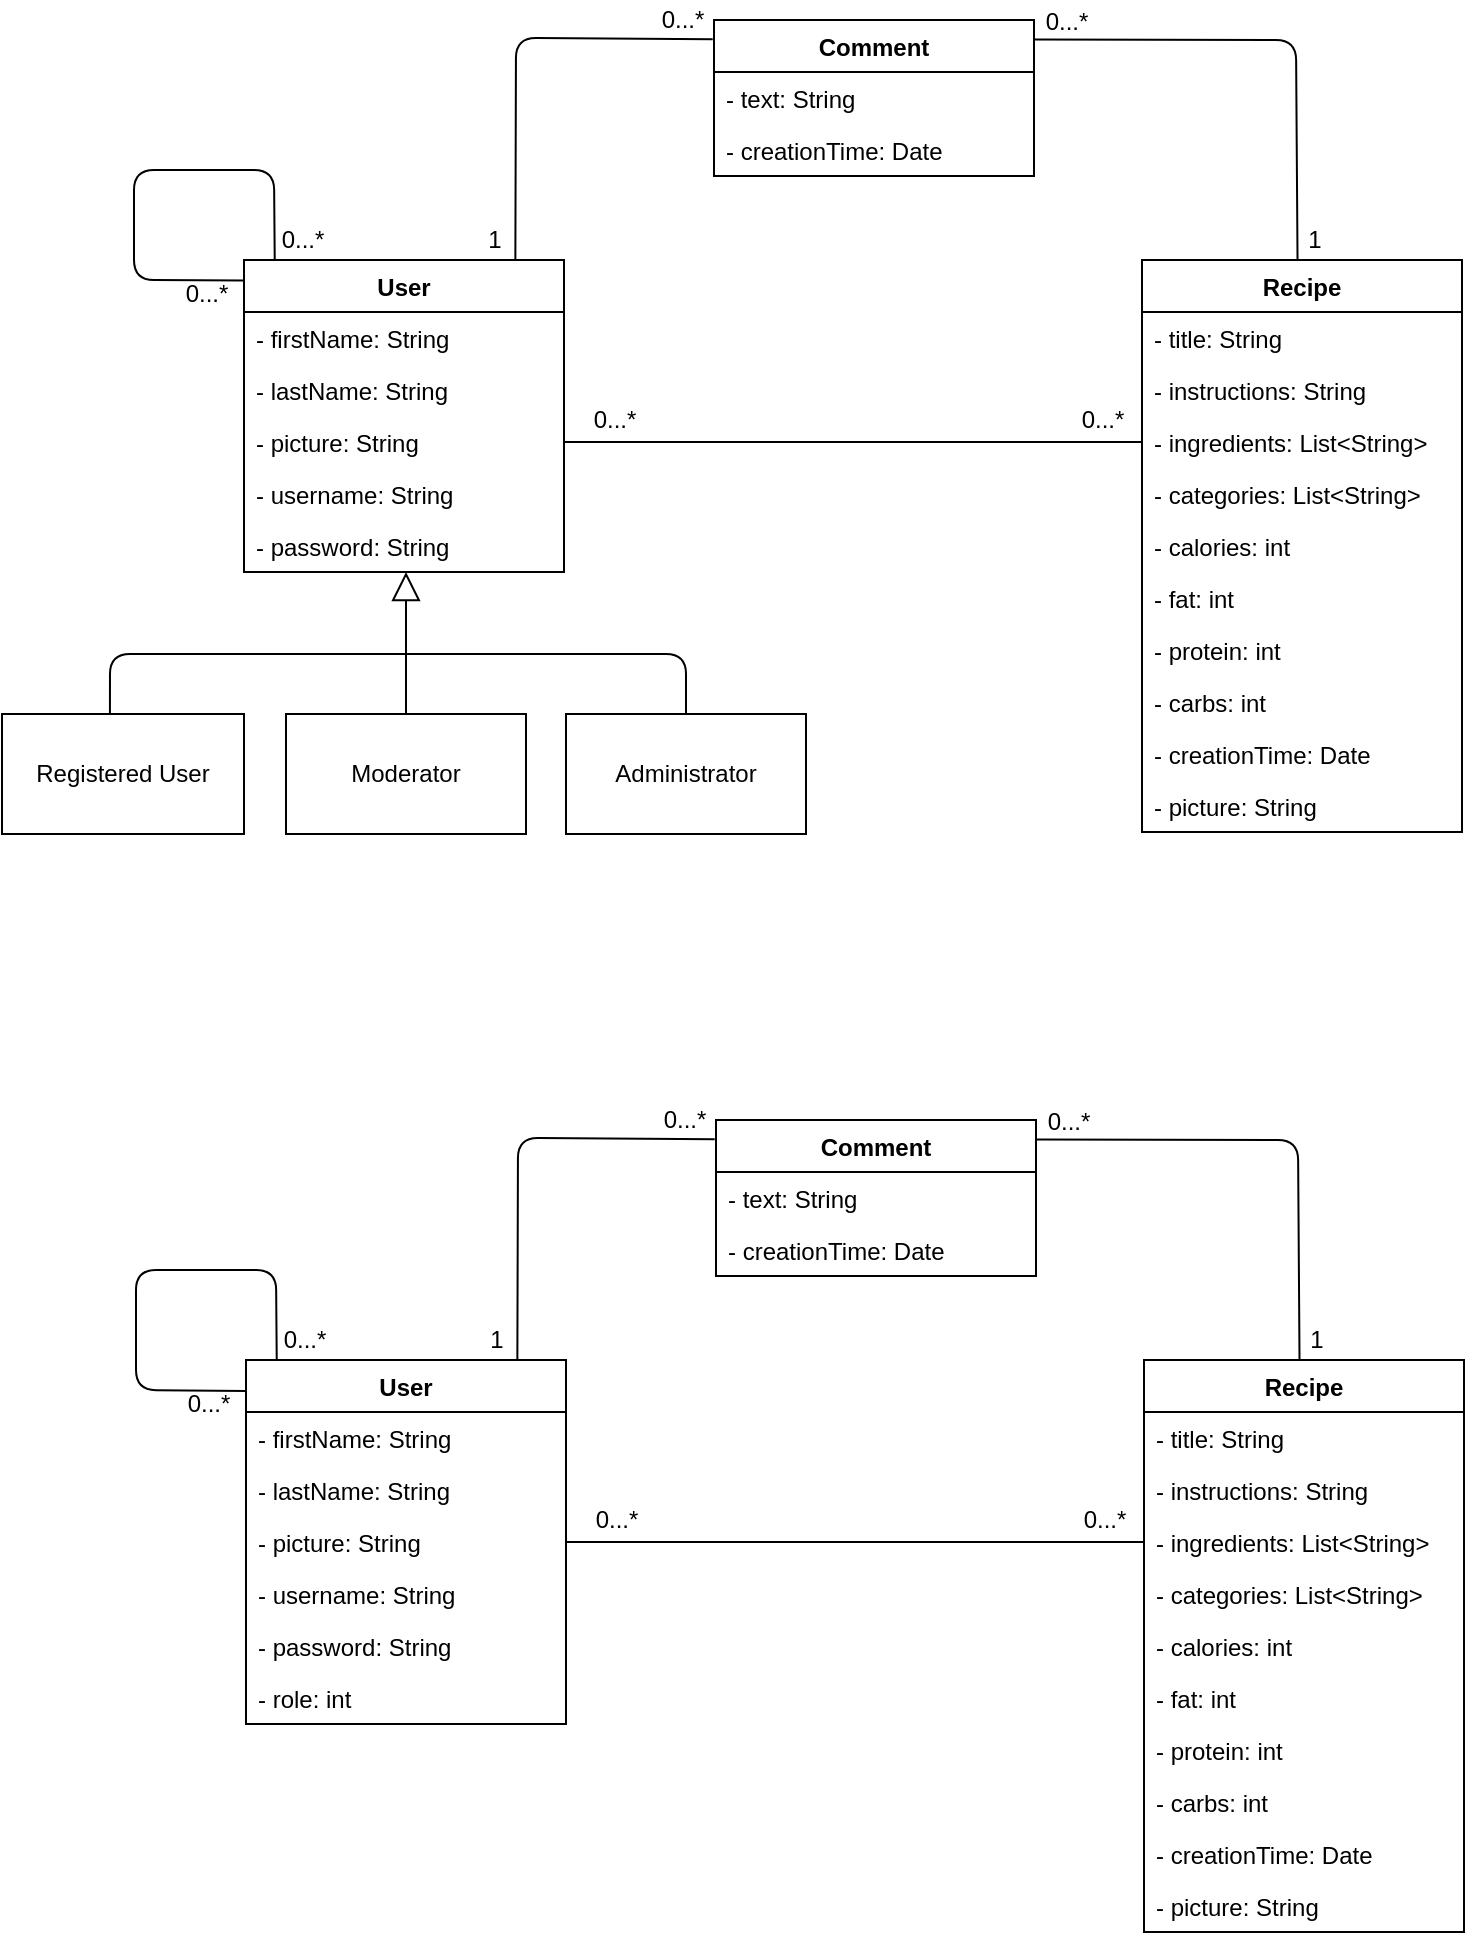 <mxfile version="13.9.8" type="device"><diagram id="U8gXAKNHkGwuQdSAH4Lm" name="Page-1"><mxGraphModel dx="2012" dy="680" grid="1" gridSize="10" guides="1" tooltips="1" connect="1" arrows="1" fold="1" page="1" pageScale="1" pageWidth="827" pageHeight="1169" math="0" shadow="0"><root><mxCell id="0"/><mxCell id="1" parent="0"/><mxCell id="fFwwaKKDndFWqP_F9F3J-2" value="Registered User" style="rounded=0;whiteSpace=wrap;html=1;" parent="1" vertex="1"><mxGeometry x="-780" y="387" width="121" height="60" as="geometry"/></mxCell><mxCell id="05JTSwYzqi0tmH8Jq9xY-9" value="" style="edgeStyle=none;html=1;endSize=12;endArrow=block;endFill=0;entryX=0.5;entryY=1;entryDx=0;entryDy=0;" parent="1" edge="1"><mxGeometry width="160" relative="1" as="geometry"><mxPoint x="-578" y="356" as="sourcePoint"/><mxPoint x="-578" y="316" as="targetPoint"/></mxGeometry></mxCell><mxCell id="05JTSwYzqi0tmH8Jq9xY-12" value="" style="endArrow=none;html=1;exitX=0.446;exitY=0;exitDx=0;exitDy=0;exitPerimeter=0;" parent="1" source="fFwwaKKDndFWqP_F9F3J-2" edge="1"><mxGeometry width="50" height="50" relative="1" as="geometry"><mxPoint x="-726" y="386" as="sourcePoint"/><mxPoint x="-578" y="357" as="targetPoint"/><Array as="points"><mxPoint x="-726" y="357"/></Array></mxGeometry></mxCell><mxCell id="05JTSwYzqi0tmH8Jq9xY-13" value="" style="endArrow=none;html=1;exitX=0.5;exitY=0;exitDx=0;exitDy=0;" parent="1" edge="1"><mxGeometry width="50" height="50" relative="1" as="geometry"><mxPoint x="-438" y="387" as="sourcePoint"/><mxPoint x="-578" y="357" as="targetPoint"/><Array as="points"><mxPoint x="-438" y="357"/></Array></mxGeometry></mxCell><mxCell id="05JTSwYzqi0tmH8Jq9xY-22" value="" style="endArrow=none;html=1;entryX=0.096;entryY=-0.003;entryDx=0;entryDy=0;entryPerimeter=0;exitX=0.002;exitY=0.066;exitDx=0;exitDy=0;exitPerimeter=0;" parent="1" source="SnQHnRXfoOHkf5jqI0Zq-30" target="SnQHnRXfoOHkf5jqI0Zq-30" edge="1"><mxGeometry width="50" height="50" relative="1" as="geometry"><mxPoint x="-680" y="170" as="sourcePoint"/><mxPoint x="-644" y="150" as="targetPoint"/><Array as="points"><mxPoint x="-714" y="170"/><mxPoint x="-714" y="115"/><mxPoint x="-644" y="115"/></Array></mxGeometry></mxCell><mxCell id="05JTSwYzqi0tmH8Jq9xY-24" value="0...*" style="text;html=1;align=center;verticalAlign=middle;resizable=0;points=[];autosize=1;" parent="1" vertex="1"><mxGeometry x="-650" y="140" width="40" height="20" as="geometry"/></mxCell><mxCell id="05JTSwYzqi0tmH8Jq9xY-25" value="0...*" style="text;html=1;align=center;verticalAlign=middle;resizable=0;points=[];autosize=1;" parent="1" vertex="1"><mxGeometry x="-698" y="167" width="40" height="20" as="geometry"/></mxCell><mxCell id="05JTSwYzqi0tmH8Jq9xY-30" value="" style="endArrow=none;html=1;exitX=0.486;exitY=-0.001;exitDx=0;exitDy=0;exitPerimeter=0;entryX=1;entryY=0.125;entryDx=0;entryDy=0;entryPerimeter=0;" parent="1" source="SnQHnRXfoOHkf5jqI0Zq-5" target="SnQHnRXfoOHkf5jqI0Zq-19" edge="1"><mxGeometry width="50" height="50" relative="1" as="geometry"><mxPoint x="-144" y="150" as="sourcePoint"/><mxPoint x="-244" y="50" as="targetPoint"/><Array as="points"><mxPoint x="-133" y="50"/></Array></mxGeometry></mxCell><mxCell id="05JTSwYzqi0tmH8Jq9xY-34" value="1" style="text;html=1;align=center;verticalAlign=middle;resizable=0;points=[];autosize=1;" parent="1" vertex="1"><mxGeometry x="-134" y="140" width="20" height="20" as="geometry"/></mxCell><mxCell id="05JTSwYzqi0tmH8Jq9xY-35" value="0...*" style="text;html=1;align=center;verticalAlign=middle;resizable=0;points=[];autosize=1;" parent="1" vertex="1"><mxGeometry x="-268" y="31" width="40" height="20" as="geometry"/></mxCell><mxCell id="05JTSwYzqi0tmH8Jq9xY-36" value="" style="endArrow=none;html=1;entryX=0;entryY=0.5;entryDx=0;entryDy=0;exitX=1;exitY=0.5;exitDx=0;exitDy=0;" parent="1" source="SnQHnRXfoOHkf5jqI0Zq-33" target="SnQHnRXfoOHkf5jqI0Zq-10" edge="1"><mxGeometry width="50" height="50" relative="1" as="geometry"><mxPoint x="-410.32" y="249.172" as="sourcePoint"/><mxPoint x="-209.68" y="249.44" as="targetPoint"/></mxGeometry></mxCell><mxCell id="05JTSwYzqi0tmH8Jq9xY-38" value="0...*" style="text;html=1;align=center;verticalAlign=middle;resizable=0;points=[];autosize=1;" parent="1" vertex="1"><mxGeometry x="-494" y="230" width="40" height="20" as="geometry"/></mxCell><mxCell id="05JTSwYzqi0tmH8Jq9xY-39" value="0...*" style="text;html=1;align=center;verticalAlign=middle;resizable=0;points=[];autosize=1;" parent="1" vertex="1"><mxGeometry x="-249.76" y="230" width="40" height="20" as="geometry"/></mxCell><mxCell id="ucuXB5kv-wwgIhNws_qR-1" value="Moderator" style="rounded=0;whiteSpace=wrap;html=1;" parent="1" vertex="1"><mxGeometry x="-638" y="387" width="120" height="60" as="geometry"/></mxCell><mxCell id="ucuXB5kv-wwgIhNws_qR-2" value="Administrator" style="rounded=0;whiteSpace=wrap;html=1;" parent="1" vertex="1"><mxGeometry x="-498" y="387" width="120" height="60" as="geometry"/></mxCell><mxCell id="ucuXB5kv-wwgIhNws_qR-3" value="" style="endArrow=none;html=1;exitX=0.5;exitY=0;exitDx=0;exitDy=0;" parent="1" source="ucuXB5kv-wwgIhNws_qR-1" edge="1"><mxGeometry width="50" height="50" relative="1" as="geometry"><mxPoint x="-448" y="406" as="sourcePoint"/><mxPoint x="-578" y="356" as="targetPoint"/></mxGeometry></mxCell><mxCell id="SnQHnRXfoOHkf5jqI0Zq-5" value="Recipe" style="swimlane;fontStyle=1;align=center;verticalAlign=top;childLayout=stackLayout;horizontal=1;startSize=26;horizontalStack=0;resizeParent=1;resizeParentMax=0;resizeLast=0;collapsible=1;marginBottom=0;" parent="1" vertex="1"><mxGeometry x="-210" y="160" width="160" height="286" as="geometry"/></mxCell><mxCell id="SnQHnRXfoOHkf5jqI0Zq-6" value="- title: String" style="text;align=left;verticalAlign=top;spacingLeft=4;spacingRight=4;overflow=hidden;rotatable=0;points=[[0,0.5],[1,0.5]];portConstraint=eastwest;" parent="SnQHnRXfoOHkf5jqI0Zq-5" vertex="1"><mxGeometry y="26" width="160" height="26" as="geometry"/></mxCell><mxCell id="SnQHnRXfoOHkf5jqI0Zq-8" value="- instructions: String" style="text;align=left;verticalAlign=top;spacingLeft=4;spacingRight=4;overflow=hidden;rotatable=0;points=[[0,0.5],[1,0.5]];portConstraint=eastwest;" parent="SnQHnRXfoOHkf5jqI0Zq-5" vertex="1"><mxGeometry y="52" width="160" height="26" as="geometry"/></mxCell><mxCell id="SnQHnRXfoOHkf5jqI0Zq-10" value="- ingredients: List&lt;String&gt;" style="text;align=left;verticalAlign=top;spacingLeft=4;spacingRight=4;overflow=hidden;rotatable=0;points=[[0,0.5],[1,0.5]];portConstraint=eastwest;" parent="SnQHnRXfoOHkf5jqI0Zq-5" vertex="1"><mxGeometry y="78" width="160" height="26" as="geometry"/></mxCell><mxCell id="SnQHnRXfoOHkf5jqI0Zq-11" value="- categories: List&lt;String&gt;" style="text;align=left;verticalAlign=top;spacingLeft=4;spacingRight=4;overflow=hidden;rotatable=0;points=[[0,0.5],[1,0.5]];portConstraint=eastwest;" parent="SnQHnRXfoOHkf5jqI0Zq-5" vertex="1"><mxGeometry y="104" width="160" height="26" as="geometry"/></mxCell><mxCell id="SnQHnRXfoOHkf5jqI0Zq-12" value="- calories: int" style="text;align=left;verticalAlign=top;spacingLeft=4;spacingRight=4;overflow=hidden;rotatable=0;points=[[0,0.5],[1,0.5]];portConstraint=eastwest;" parent="SnQHnRXfoOHkf5jqI0Zq-5" vertex="1"><mxGeometry y="130" width="160" height="26" as="geometry"/></mxCell><mxCell id="SnQHnRXfoOHkf5jqI0Zq-13" value="- fat: int" style="text;align=left;verticalAlign=top;spacingLeft=4;spacingRight=4;overflow=hidden;rotatable=0;points=[[0,0.5],[1,0.5]];portConstraint=eastwest;" parent="SnQHnRXfoOHkf5jqI0Zq-5" vertex="1"><mxGeometry y="156" width="160" height="26" as="geometry"/></mxCell><mxCell id="SnQHnRXfoOHkf5jqI0Zq-14" value="- protein: int" style="text;align=left;verticalAlign=top;spacingLeft=4;spacingRight=4;overflow=hidden;rotatable=0;points=[[0,0.5],[1,0.5]];portConstraint=eastwest;" parent="SnQHnRXfoOHkf5jqI0Zq-5" vertex="1"><mxGeometry y="182" width="160" height="26" as="geometry"/></mxCell><mxCell id="SnQHnRXfoOHkf5jqI0Zq-15" value="- carbs: int" style="text;align=left;verticalAlign=top;spacingLeft=4;spacingRight=4;overflow=hidden;rotatable=0;points=[[0,0.5],[1,0.5]];portConstraint=eastwest;" parent="SnQHnRXfoOHkf5jqI0Zq-5" vertex="1"><mxGeometry y="208" width="160" height="26" as="geometry"/></mxCell><mxCell id="SnQHnRXfoOHkf5jqI0Zq-16" value="- creationTime: Date" style="text;align=left;verticalAlign=top;spacingLeft=4;spacingRight=4;overflow=hidden;rotatable=0;points=[[0,0.5],[1,0.5]];portConstraint=eastwest;" parent="SnQHnRXfoOHkf5jqI0Zq-5" vertex="1"><mxGeometry y="234" width="160" height="26" as="geometry"/></mxCell><mxCell id="SnQHnRXfoOHkf5jqI0Zq-17" value="- picture: String" style="text;align=left;verticalAlign=top;spacingLeft=4;spacingRight=4;overflow=hidden;rotatable=0;points=[[0,0.5],[1,0.5]];portConstraint=eastwest;" parent="SnQHnRXfoOHkf5jqI0Zq-5" vertex="1"><mxGeometry y="260" width="160" height="26" as="geometry"/></mxCell><mxCell id="SnQHnRXfoOHkf5jqI0Zq-19" value="Comment" style="swimlane;fontStyle=1;align=center;verticalAlign=top;childLayout=stackLayout;horizontal=1;startSize=26;horizontalStack=0;resizeParent=1;resizeParentMax=0;resizeLast=0;collapsible=1;marginBottom=0;" parent="1" vertex="1"><mxGeometry x="-424" y="40" width="160" height="78" as="geometry"/></mxCell><mxCell id="SnQHnRXfoOHkf5jqI0Zq-20" value="- text: String" style="text;align=left;verticalAlign=top;spacingLeft=4;spacingRight=4;overflow=hidden;rotatable=0;points=[[0,0.5],[1,0.5]];portConstraint=eastwest;" parent="SnQHnRXfoOHkf5jqI0Zq-19" vertex="1"><mxGeometry y="26" width="160" height="26" as="geometry"/></mxCell><mxCell id="SnQHnRXfoOHkf5jqI0Zq-21" value="- creationTime: Date" style="text;align=left;verticalAlign=top;spacingLeft=4;spacingRight=4;overflow=hidden;rotatable=0;points=[[0,0.5],[1,0.5]];portConstraint=eastwest;" parent="SnQHnRXfoOHkf5jqI0Zq-19" vertex="1"><mxGeometry y="52" width="160" height="26" as="geometry"/></mxCell><mxCell id="SnQHnRXfoOHkf5jqI0Zq-30" value="User" style="swimlane;fontStyle=1;align=center;verticalAlign=top;childLayout=stackLayout;horizontal=1;startSize=26;horizontalStack=0;resizeParent=1;resizeParentMax=0;resizeLast=0;collapsible=1;marginBottom=0;" parent="1" vertex="1"><mxGeometry x="-659" y="160" width="160" height="156" as="geometry"/></mxCell><mxCell id="SnQHnRXfoOHkf5jqI0Zq-31" value="- firstName: String" style="text;align=left;verticalAlign=top;spacingLeft=4;spacingRight=4;overflow=hidden;rotatable=0;points=[[0,0.5],[1,0.5]];portConstraint=eastwest;" parent="SnQHnRXfoOHkf5jqI0Zq-30" vertex="1"><mxGeometry y="26" width="160" height="26" as="geometry"/></mxCell><mxCell id="SnQHnRXfoOHkf5jqI0Zq-32" value="- lastName: String" style="text;align=left;verticalAlign=top;spacingLeft=4;spacingRight=4;overflow=hidden;rotatable=0;points=[[0,0.5],[1,0.5]];portConstraint=eastwest;" parent="SnQHnRXfoOHkf5jqI0Zq-30" vertex="1"><mxGeometry y="52" width="160" height="26" as="geometry"/></mxCell><mxCell id="SnQHnRXfoOHkf5jqI0Zq-33" value="- picture: String" style="text;align=left;verticalAlign=top;spacingLeft=4;spacingRight=4;overflow=hidden;rotatable=0;points=[[0,0.5],[1,0.5]];portConstraint=eastwest;" parent="SnQHnRXfoOHkf5jqI0Zq-30" vertex="1"><mxGeometry y="78" width="160" height="26" as="geometry"/></mxCell><mxCell id="SnQHnRXfoOHkf5jqI0Zq-34" value="- username: String" style="text;align=left;verticalAlign=top;spacingLeft=4;spacingRight=4;overflow=hidden;rotatable=0;points=[[0,0.5],[1,0.5]];portConstraint=eastwest;" parent="SnQHnRXfoOHkf5jqI0Zq-30" vertex="1"><mxGeometry y="104" width="160" height="26" as="geometry"/></mxCell><mxCell id="SnQHnRXfoOHkf5jqI0Zq-35" value="- password: String" style="text;align=left;verticalAlign=top;spacingLeft=4;spacingRight=4;overflow=hidden;rotatable=0;points=[[0,0.5],[1,0.5]];portConstraint=eastwest;" parent="SnQHnRXfoOHkf5jqI0Zq-30" vertex="1"><mxGeometry y="130" width="160" height="26" as="geometry"/></mxCell><mxCell id="SnQHnRXfoOHkf5jqI0Zq-42" value="" style="endArrow=none;html=1;exitX=0.848;exitY=0.001;exitDx=0;exitDy=0;exitPerimeter=0;entryX=-0.004;entryY=0.123;entryDx=0;entryDy=0;entryPerimeter=0;" parent="1" source="SnQHnRXfoOHkf5jqI0Zq-30" target="SnQHnRXfoOHkf5jqI0Zq-19" edge="1"><mxGeometry width="50" height="50" relative="1" as="geometry"><mxPoint x="-514" y="150" as="sourcePoint"/><mxPoint x="-434" y="49" as="targetPoint"/><Array as="points"><mxPoint x="-523" y="49"/></Array></mxGeometry></mxCell><mxCell id="SnQHnRXfoOHkf5jqI0Zq-43" value="1" style="text;html=1;align=center;verticalAlign=middle;resizable=0;points=[];autosize=1;" parent="1" vertex="1"><mxGeometry x="-544" y="140" width="20" height="20" as="geometry"/></mxCell><mxCell id="SnQHnRXfoOHkf5jqI0Zq-44" value="0...*" style="text;html=1;align=center;verticalAlign=middle;resizable=0;points=[];autosize=1;" parent="1" vertex="1"><mxGeometry x="-460" y="30" width="40" height="20" as="geometry"/></mxCell><mxCell id="SnQHnRXfoOHkf5jqI0Zq-49" value="" style="endArrow=none;html=1;exitX=0;exitY=0.085;exitDx=0;exitDy=0;exitPerimeter=0;entryX=0.096;entryY=-0.003;entryDx=0;entryDy=0;entryPerimeter=0;" parent="1" source="SnQHnRXfoOHkf5jqI0Zq-75" target="SnQHnRXfoOHkf5jqI0Zq-75" edge="1"><mxGeometry width="50" height="50" relative="1" as="geometry"><mxPoint x="-693" y="725" as="sourcePoint"/><mxPoint x="-643" y="700" as="targetPoint"/><Array as="points"><mxPoint x="-713" y="725"/><mxPoint x="-713" y="665"/><mxPoint x="-643" y="665"/></Array></mxGeometry></mxCell><mxCell id="SnQHnRXfoOHkf5jqI0Zq-50" value="0...*" style="text;html=1;align=center;verticalAlign=middle;resizable=0;points=[];autosize=1;" parent="1" vertex="1"><mxGeometry x="-649" y="690" width="40" height="20" as="geometry"/></mxCell><mxCell id="SnQHnRXfoOHkf5jqI0Zq-51" value="0...*" style="text;html=1;align=center;verticalAlign=middle;resizable=0;points=[];autosize=1;" parent="1" vertex="1"><mxGeometry x="-697" y="722" width="40" height="20" as="geometry"/></mxCell><mxCell id="SnQHnRXfoOHkf5jqI0Zq-52" value="" style="endArrow=none;html=1;exitX=0.486;exitY=-0.001;exitDx=0;exitDy=0;exitPerimeter=0;entryX=1;entryY=0.125;entryDx=0;entryDy=0;entryPerimeter=0;" parent="1" source="SnQHnRXfoOHkf5jqI0Zq-61" target="SnQHnRXfoOHkf5jqI0Zq-72" edge="1"><mxGeometry width="50" height="50" relative="1" as="geometry"><mxPoint x="-143" y="700" as="sourcePoint"/><mxPoint x="-243" y="600" as="targetPoint"/><Array as="points"><mxPoint x="-132" y="600"/></Array></mxGeometry></mxCell><mxCell id="SnQHnRXfoOHkf5jqI0Zq-53" value="1" style="text;html=1;align=center;verticalAlign=middle;resizable=0;points=[];autosize=1;" parent="1" vertex="1"><mxGeometry x="-133" y="690" width="20" height="20" as="geometry"/></mxCell><mxCell id="SnQHnRXfoOHkf5jqI0Zq-54" value="0...*" style="text;html=1;align=center;verticalAlign=middle;resizable=0;points=[];autosize=1;" parent="1" vertex="1"><mxGeometry x="-267" y="581" width="40" height="20" as="geometry"/></mxCell><mxCell id="SnQHnRXfoOHkf5jqI0Zq-55" value="" style="endArrow=none;html=1;entryX=0;entryY=0.5;entryDx=0;entryDy=0;exitX=1;exitY=0.5;exitDx=0;exitDy=0;" parent="1" source="SnQHnRXfoOHkf5jqI0Zq-78" target="SnQHnRXfoOHkf5jqI0Zq-64" edge="1"><mxGeometry width="50" height="50" relative="1" as="geometry"><mxPoint x="-409.32" y="799.172" as="sourcePoint"/><mxPoint x="-208.68" y="799.44" as="targetPoint"/></mxGeometry></mxCell><mxCell id="SnQHnRXfoOHkf5jqI0Zq-56" value="0...*" style="text;html=1;align=center;verticalAlign=middle;resizable=0;points=[];autosize=1;" parent="1" vertex="1"><mxGeometry x="-493" y="780" width="40" height="20" as="geometry"/></mxCell><mxCell id="SnQHnRXfoOHkf5jqI0Zq-57" value="0...*" style="text;html=1;align=center;verticalAlign=middle;resizable=0;points=[];autosize=1;" parent="1" vertex="1"><mxGeometry x="-248.76" y="780" width="40" height="20" as="geometry"/></mxCell><mxCell id="SnQHnRXfoOHkf5jqI0Zq-61" value="Recipe" style="swimlane;fontStyle=1;align=center;verticalAlign=top;childLayout=stackLayout;horizontal=1;startSize=26;horizontalStack=0;resizeParent=1;resizeParentMax=0;resizeLast=0;collapsible=1;marginBottom=0;" parent="1" vertex="1"><mxGeometry x="-209" y="710" width="160" height="286" as="geometry"/></mxCell><mxCell id="SnQHnRXfoOHkf5jqI0Zq-62" value="- title: String" style="text;align=left;verticalAlign=top;spacingLeft=4;spacingRight=4;overflow=hidden;rotatable=0;points=[[0,0.5],[1,0.5]];portConstraint=eastwest;" parent="SnQHnRXfoOHkf5jqI0Zq-61" vertex="1"><mxGeometry y="26" width="160" height="26" as="geometry"/></mxCell><mxCell id="SnQHnRXfoOHkf5jqI0Zq-63" value="- instructions: String" style="text;align=left;verticalAlign=top;spacingLeft=4;spacingRight=4;overflow=hidden;rotatable=0;points=[[0,0.5],[1,0.5]];portConstraint=eastwest;" parent="SnQHnRXfoOHkf5jqI0Zq-61" vertex="1"><mxGeometry y="52" width="160" height="26" as="geometry"/></mxCell><mxCell id="SnQHnRXfoOHkf5jqI0Zq-64" value="- ingredients: List&lt;String&gt;" style="text;align=left;verticalAlign=top;spacingLeft=4;spacingRight=4;overflow=hidden;rotatable=0;points=[[0,0.5],[1,0.5]];portConstraint=eastwest;" parent="SnQHnRXfoOHkf5jqI0Zq-61" vertex="1"><mxGeometry y="78" width="160" height="26" as="geometry"/></mxCell><mxCell id="SnQHnRXfoOHkf5jqI0Zq-65" value="- categories: List&lt;String&gt;" style="text;align=left;verticalAlign=top;spacingLeft=4;spacingRight=4;overflow=hidden;rotatable=0;points=[[0,0.5],[1,0.5]];portConstraint=eastwest;" parent="SnQHnRXfoOHkf5jqI0Zq-61" vertex="1"><mxGeometry y="104" width="160" height="26" as="geometry"/></mxCell><mxCell id="SnQHnRXfoOHkf5jqI0Zq-66" value="- calories: int" style="text;align=left;verticalAlign=top;spacingLeft=4;spacingRight=4;overflow=hidden;rotatable=0;points=[[0,0.5],[1,0.5]];portConstraint=eastwest;" parent="SnQHnRXfoOHkf5jqI0Zq-61" vertex="1"><mxGeometry y="130" width="160" height="26" as="geometry"/></mxCell><mxCell id="SnQHnRXfoOHkf5jqI0Zq-67" value="- fat: int" style="text;align=left;verticalAlign=top;spacingLeft=4;spacingRight=4;overflow=hidden;rotatable=0;points=[[0,0.5],[1,0.5]];portConstraint=eastwest;" parent="SnQHnRXfoOHkf5jqI0Zq-61" vertex="1"><mxGeometry y="156" width="160" height="26" as="geometry"/></mxCell><mxCell id="SnQHnRXfoOHkf5jqI0Zq-68" value="- protein: int" style="text;align=left;verticalAlign=top;spacingLeft=4;spacingRight=4;overflow=hidden;rotatable=0;points=[[0,0.5],[1,0.5]];portConstraint=eastwest;" parent="SnQHnRXfoOHkf5jqI0Zq-61" vertex="1"><mxGeometry y="182" width="160" height="26" as="geometry"/></mxCell><mxCell id="SnQHnRXfoOHkf5jqI0Zq-69" value="- carbs: int" style="text;align=left;verticalAlign=top;spacingLeft=4;spacingRight=4;overflow=hidden;rotatable=0;points=[[0,0.5],[1,0.5]];portConstraint=eastwest;" parent="SnQHnRXfoOHkf5jqI0Zq-61" vertex="1"><mxGeometry y="208" width="160" height="26" as="geometry"/></mxCell><mxCell id="SnQHnRXfoOHkf5jqI0Zq-70" value="- creationTime: Date" style="text;align=left;verticalAlign=top;spacingLeft=4;spacingRight=4;overflow=hidden;rotatable=0;points=[[0,0.5],[1,0.5]];portConstraint=eastwest;" parent="SnQHnRXfoOHkf5jqI0Zq-61" vertex="1"><mxGeometry y="234" width="160" height="26" as="geometry"/></mxCell><mxCell id="SnQHnRXfoOHkf5jqI0Zq-71" value="- picture: String" style="text;align=left;verticalAlign=top;spacingLeft=4;spacingRight=4;overflow=hidden;rotatable=0;points=[[0,0.5],[1,0.5]];portConstraint=eastwest;" parent="SnQHnRXfoOHkf5jqI0Zq-61" vertex="1"><mxGeometry y="260" width="160" height="26" as="geometry"/></mxCell><mxCell id="SnQHnRXfoOHkf5jqI0Zq-72" value="Comment" style="swimlane;fontStyle=1;align=center;verticalAlign=top;childLayout=stackLayout;horizontal=1;startSize=26;horizontalStack=0;resizeParent=1;resizeParentMax=0;resizeLast=0;collapsible=1;marginBottom=0;" parent="1" vertex="1"><mxGeometry x="-423" y="590" width="160" height="78" as="geometry"/></mxCell><mxCell id="SnQHnRXfoOHkf5jqI0Zq-73" value="- text: String" style="text;align=left;verticalAlign=top;spacingLeft=4;spacingRight=4;overflow=hidden;rotatable=0;points=[[0,0.5],[1,0.5]];portConstraint=eastwest;" parent="SnQHnRXfoOHkf5jqI0Zq-72" vertex="1"><mxGeometry y="26" width="160" height="26" as="geometry"/></mxCell><mxCell id="SnQHnRXfoOHkf5jqI0Zq-74" value="- creationTime: Date" style="text;align=left;verticalAlign=top;spacingLeft=4;spacingRight=4;overflow=hidden;rotatable=0;points=[[0,0.5],[1,0.5]];portConstraint=eastwest;" parent="SnQHnRXfoOHkf5jqI0Zq-72" vertex="1"><mxGeometry y="52" width="160" height="26" as="geometry"/></mxCell><mxCell id="SnQHnRXfoOHkf5jqI0Zq-75" value="User" style="swimlane;fontStyle=1;align=center;verticalAlign=top;childLayout=stackLayout;horizontal=1;startSize=26;horizontalStack=0;resizeParent=1;resizeParentMax=0;resizeLast=0;collapsible=1;marginBottom=0;" parent="1" vertex="1"><mxGeometry x="-658" y="710" width="160" height="182" as="geometry"/></mxCell><mxCell id="SnQHnRXfoOHkf5jqI0Zq-76" value="- firstName: String" style="text;align=left;verticalAlign=top;spacingLeft=4;spacingRight=4;overflow=hidden;rotatable=0;points=[[0,0.5],[1,0.5]];portConstraint=eastwest;" parent="SnQHnRXfoOHkf5jqI0Zq-75" vertex="1"><mxGeometry y="26" width="160" height="26" as="geometry"/></mxCell><mxCell id="SnQHnRXfoOHkf5jqI0Zq-77" value="- lastName: String" style="text;align=left;verticalAlign=top;spacingLeft=4;spacingRight=4;overflow=hidden;rotatable=0;points=[[0,0.5],[1,0.5]];portConstraint=eastwest;" parent="SnQHnRXfoOHkf5jqI0Zq-75" vertex="1"><mxGeometry y="52" width="160" height="26" as="geometry"/></mxCell><mxCell id="SnQHnRXfoOHkf5jqI0Zq-78" value="- picture: String" style="text;align=left;verticalAlign=top;spacingLeft=4;spacingRight=4;overflow=hidden;rotatable=0;points=[[0,0.5],[1,0.5]];portConstraint=eastwest;" parent="SnQHnRXfoOHkf5jqI0Zq-75" vertex="1"><mxGeometry y="78" width="160" height="26" as="geometry"/></mxCell><mxCell id="SnQHnRXfoOHkf5jqI0Zq-79" value="- username: String" style="text;align=left;verticalAlign=top;spacingLeft=4;spacingRight=4;overflow=hidden;rotatable=0;points=[[0,0.5],[1,0.5]];portConstraint=eastwest;" parent="SnQHnRXfoOHkf5jqI0Zq-75" vertex="1"><mxGeometry y="104" width="160" height="26" as="geometry"/></mxCell><mxCell id="SnQHnRXfoOHkf5jqI0Zq-80" value="- password: String" style="text;align=left;verticalAlign=top;spacingLeft=4;spacingRight=4;overflow=hidden;rotatable=0;points=[[0,0.5],[1,0.5]];portConstraint=eastwest;" parent="SnQHnRXfoOHkf5jqI0Zq-75" vertex="1"><mxGeometry y="130" width="160" height="26" as="geometry"/></mxCell><mxCell id="SnQHnRXfoOHkf5jqI0Zq-81" value="- role: int" style="text;align=left;verticalAlign=top;spacingLeft=4;spacingRight=4;overflow=hidden;rotatable=0;points=[[0,0.5],[1,0.5]];portConstraint=eastwest;" parent="SnQHnRXfoOHkf5jqI0Zq-75" vertex="1"><mxGeometry y="156" width="160" height="26" as="geometry"/></mxCell><mxCell id="SnQHnRXfoOHkf5jqI0Zq-82" value="" style="endArrow=none;html=1;exitX=0.848;exitY=0.001;exitDx=0;exitDy=0;exitPerimeter=0;entryX=-0.004;entryY=0.123;entryDx=0;entryDy=0;entryPerimeter=0;" parent="1" source="SnQHnRXfoOHkf5jqI0Zq-75" target="SnQHnRXfoOHkf5jqI0Zq-72" edge="1"><mxGeometry width="50" height="50" relative="1" as="geometry"><mxPoint x="-513" y="700" as="sourcePoint"/><mxPoint x="-433" y="599" as="targetPoint"/><Array as="points"><mxPoint x="-522" y="599"/></Array></mxGeometry></mxCell><mxCell id="SnQHnRXfoOHkf5jqI0Zq-83" value="1" style="text;html=1;align=center;verticalAlign=middle;resizable=0;points=[];autosize=1;" parent="1" vertex="1"><mxGeometry x="-543" y="690" width="20" height="20" as="geometry"/></mxCell><mxCell id="SnQHnRXfoOHkf5jqI0Zq-84" value="0...*" style="text;html=1;align=center;verticalAlign=middle;resizable=0;points=[];autosize=1;" parent="1" vertex="1"><mxGeometry x="-459" y="580" width="40" height="20" as="geometry"/></mxCell></root></mxGraphModel></diagram></mxfile>